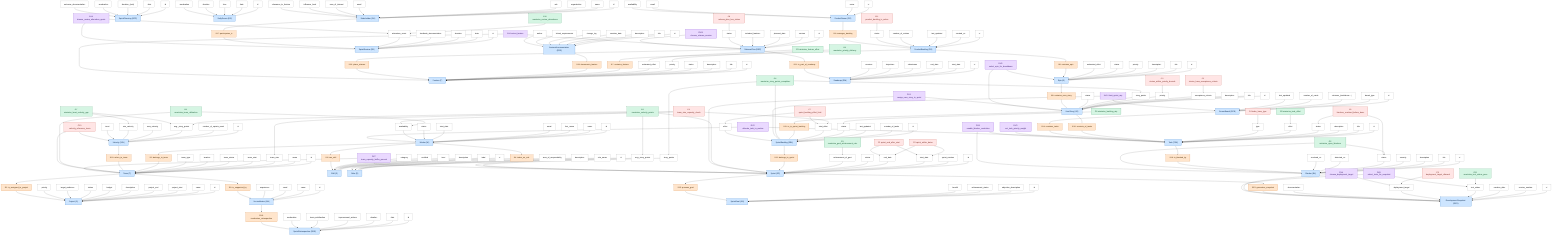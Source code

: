 graph TD
%% =========================
%% SCRUM Domain Optimization Graph (TD)
%% Entities=blue, Attributes=white, Relations=orange, Goals=green, Conditions=red, Decision Variables=purple
%% =========================

%% ======== Class Definitions ========
classDef entity fill:#CDE5FF,stroke:#1E64B7,color:#0B2B50,stroke-width:1px;
classDef attr fill:#FFFFFF,stroke:#888,color:#111,stroke-width:1px;
classDef relation fill:#FFE5CC,stroke:#C25B00,color:#4A2A00,stroke-width:1px;
classDef goal fill:#D5F5E3,stroke:#1D8348,color:#145A32,stroke-width:1px;
classDef cond fill:#FFE5E5,stroke:#B03A2E,color:#78281F,stroke-width:1px;
classDef dv fill:#EAD9FF,stroke:#6C2EB9,color:#3C1E6E,stroke-width:1px;

%% ======== Entities (E0..E26) ========
E_Project["Project (P)"]:::entity
E_Team["Team (T)"]:::entity
E_Worker["Worker (W)"]:::entity
E_Feature["Feature (F)"]:::entity
E_Skill["Skill (S)"]:::entity
E_Role["Role (R)"]:::entity
E_PO["ProductOwner (PO)"]:::entity
E_SM["ScrumMaster (SM)"]:::entity
E_PB["ProductBacklog (PB)"]:::entity
E_Sprint["Sprint (SP)"]:::entity
E_SprintPlanning["SprintPlanning (SPP)"]:::entity
E_DailyScrum["DailyScrum (DS)"]:::entity
E_SprintReview["SprintReview (SR)"]:::entity
E_SprintRetro["SprintRetrospective (SRE)"]:::entity
E_SprintBacklog["SprintBacklog (SBL)"]:::entity
E_SprintGoal["SprintGoal (SG)"]:::entity
E_Epic["Epic (E)"]:::entity
E_UserStory["UserStory (US)"]:::entity
E_Task["Task (TSK)"]:::entity
E_DevSnap["DevelopmentSnapshot (DEV)"]:::entity
E_Blocker["Blocker (BL)"]:::entity
E_Stakeholder["Stakeholder (SH)"]:::entity
E_Velocity["Velocity (VEL)"]:::entity
E_ReleasePlan["ReleasePlan (REP)"]:::entity
E_Roadmap["Roadmap (RM)"]:::entity
E_ScrumBoard["ScrumBoard (SCB)"]:::entity
E_FeatureDoc["FeatureDocumentation (FED)"]:::entity

%% ======== Attributes (attach around entities; repeat where helpful) ========

%% Project
A_P_id["id"]:::attr --> E_Project
A_P_name["name"]:::attr --> E_Project
A_P_start["project_start"]:::attr --> E_Project
A_P_end["project_end"]:::attr --> E_Project
A_P_desc["description"]:::attr --> E_Project
A_P_budget["budget"]:::attr --> E_Project
A_P_status["status"]:::attr --> E_Project
A_P_target["target_audience"]:::attr --> E_Project
A_P_priority["priority"]:::attr --> E_Project

%% Team
A_T_id["id"]:::attr --> E_Team
A_T_name["name"]:::attr --> E_Team
A_T_size["team_size"]:::attr --> E_Team
A_T_start["team_start"]:::attr --> E_Team
A_T_status["team_status"]:::attr --> E_Team
A_T_loc["location"]:::attr --> E_Team
A_T_type["team_type"]:::attr --> E_Team

%% Worker
A_W_id["id"]:::attr --> E_Worker
A_W_name["name"]:::attr --> E_Worker
A_W_first["first_name"]:::attr --> E_Worker
A_W_email["email"]:::attr --> E_Worker
A_W_start["start_date"]:::attr --> E_Worker
A_W_status["status"]:::attr --> E_Worker
A_W_avail["availability"]:::attr --> E_Worker

%% Feature
A_F_id["id"]:::attr --> E_Feature
A_F_title["title"]:::attr --> E_Feature
A_F_desc["description"]:::attr --> E_Feature
A_F_status["status"]:::attr --> E_Feature
A_F_priority["priority"]:::attr --> E_Feature
A_F_eff["estimated_effort"]:::attr --> E_Feature

%% Skill
A_S_id["id"]:::attr --> E_Skill
A_S_label["label"]:::attr --> E_Skill
A_S_desc["description"]:::attr --> E_Skill
A_S_level["level"]:::attr --> E_Skill
A_S_cert["certified"]:::attr --> E_Skill
A_S_cat["category"]:::attr --> E_Skill

%% Role
A_R_id["id"]:::attr --> E_Role
A_R_name["role_name"]:::attr --> E_Role
A_R_desc["description"]:::attr --> E_Role
A_R_area["area_of_responsibility"]:::attr --> E_Role

%% Product Owner
A_PO_id["id"]:::attr --> E_PO
A_PO_name["name"]:::attr --> E_PO
A_PO_email["email"]:::attr --> E_PO
A_PO_avail["availability"]:::attr --> E_PO

%% Scrum Master
A_SM_id["id"]:::attr --> E_SM
A_SM_name["name"]:::attr --> E_SM
A_SM_email["email"]:::attr --> E_SM
A_SM_exp["experience"]:::attr --> E_SM

%% Product Backlog
A_PB_id["id"]:::attr --> E_PB
A_PB_created["created_on"]:::attr --> E_PB
A_PB_updated["last_updated"]:::attr --> E_PB
A_PB_count["number_of_entries"]:::attr --> E_PB
A_PB_status["status"]:::attr --> E_PB

%% Sprint
A_SP_id["id"]:::attr --> E_Sprint
A_SP_no["sprint_number"]:::attr --> E_Sprint
A_SP_start["start_date"]:::attr --> E_Sprint
A_SP_end["end_date"]:::attr --> E_Sprint
A_SP_status["status"]:::attr --> E_Sprint
A_SP_goalAch["achievement_of_goal"]:::attr --> E_Sprint

%% Sprint Planning
A_SPP_id["id"]:::attr --> E_SprintPlanning
A_SPP_date["date"]:::attr --> E_SprintPlanning
A_SPP_dur["duration_(min)"]:::attr --> E_SprintPlanning
A_SPP_mod["moderation"]:::attr --> E_SprintPlanning
A_SPP_out["outcome_documentation"]:::attr --> E_SprintPlanning

%% Daily Scrum
A_DS_id["id"]:::attr --> E_DailyScrum
A_DS_date["date"]:::attr --> E_DailyScrum
A_DS_time["time"]:::attr --> E_DailyScrum
A_DS_dur["duration"]:::attr --> E_DailyScrum
A_DS_mod["moderation"]:::attr --> E_DailyScrum

%% Sprint Review
A_SR_id["id"]:::attr --> E_SprintReview
A_SR_date["date"]:::attr --> E_SprintReview
A_SR_dur["duration"]:::attr --> E_SprintReview
A_SR_fb["feedback_documentation"]:::attr --> E_SprintReview
A_SR_att["attendees_count"]:::attr --> E_SprintReview

%% Sprint Retrospective
A_SRE_id["id"]:::attr --> E_SprintRetro
A_SRE_date["date"]:::attr --> E_SprintRetro
A_SRE_dur["duration"]:::attr --> E_SprintRetro
A_SRE_actions["improvement_actions"]:::attr --> E_SprintRetro
A_SRE_sat["team_satisfaction"]:::attr --> E_SprintRetro
A_SRE_mod["moderation"]:::attr --> E_SprintRetro

%% Sprint Backlog
A_SBL_id["id"]:::attr --> E_SprintBacklog
A_SBL_tasks["number_of_tasks"]:::attr --> E_SprintBacklog
A_SBL_updated["last_updated"]:::attr --> E_SprintBacklog
A_SBL_status["status"]:::attr --> E_SprintBacklog
A_SBL_eff["total_effort"]:::attr --> E_SprintBacklog

%% Sprint Goal
A_SG_id["id"]:::attr --> E_SprintGoal
A_SG_obj["objective_description"]:::attr --> E_SprintGoal
A_SG_ach["achievement_status"]:::attr --> E_SprintGoal
A_SG_benefit["benefit"]:::attr --> E_SprintGoal

%% Epic
A_E_id["id"]:::attr --> E_Epic
A_E_title["title"]:::attr --> E_Epic
A_E_desc["description"]:::attr --> E_Epic
A_E_prio["priority"]:::attr --> E_Epic
A_E_status["status"]:::attr --> E_Epic
A_E_eff["estimated_effort"]:::attr --> E_Epic

%% User Story
A_US_id["id"]:::attr --> E_UserStory
A_US_title["title"]:::attr --> E_UserStory
A_US_desc["description"]:::attr --> E_UserStory
A_US_ac["acceptance_criteria"]:::attr --> E_UserStory
A_US_prio["priority"]:::attr --> E_UserStory
A_US_sp["story_points"]:::attr --> E_UserStory
A_US_status["status"]:::attr --> E_UserStory

%% Task
A_TSK_id["id"]:::attr --> E_Task
A_TSK_title["title"]:::attr --> E_Task
A_TSK_desc["description"]:::attr --> E_Task
A_TSK_status["status"]:::attr --> E_Task
A_TSK_eff["effort"]:::attr --> E_Task
A_TSK_type["type"]:::attr --> E_Task

%% Dev Snapshot
A_DEV_id["id"]:::attr --> E_DevSnap
A_DEV_ver["version_number"]:::attr --> E_DevSnap
A_DEV_date["creation_date"]:::attr --> E_DevSnap
A_DEV_test["test_status"]:::attr --> E_DevSnap
A_DEV_target["deployment_target"]:::attr --> E_DevSnap
A_DEV_doc["documentation"]:::attr --> E_DevSnap

%% Blocker
A_BL_id["id"]:::attr --> E_Blocker
A_BL_title["title"]:::attr --> E_Blocker
A_BL_desc["description"]:::attr --> E_Blocker
A_BL_sev["severity"]:::attr --> E_Blocker
A_BL_status["status"]:::attr --> E_Blocker
A_BL_det["detected_on"]:::attr --> E_Blocker
A_BL_res["resolved_on"]:::attr --> E_Blocker

%% Stakeholder
A_SH_id["id"]:::attr --> E_Stakeholder
A_SH_name["name"]:::attr --> E_Stakeholder
A_SH_org["organization"]:::attr --> E_Stakeholder
A_SH_role["role"]:::attr --> E_Stakeholder
A_SH_email["email"]:::attr --> E_Stakeholder
A_SH_area["area_of_interest"]:::attr --> E_Stakeholder
A_SH_inf["influence_level"]:::attr --> E_Stakeholder
A_SH_rel["relevance_to_feature"]:::attr --> E_Stakeholder

%% Velocity
A_VEL_id["id"]:::attr --> E_Velocity
A_VEL_n["number_of_sprints_used"]:::attr --> E_Velocity
A_VEL_avg["avg._story_points"]:::attr --> E_Velocity
A_VEL_max["max_velocity"]:::attr --> E_Velocity
A_VEL_min["min_velocity"]:::attr --> E_Velocity
A_VEL_trend["trend"]:::attr --> E_Velocity

%% Release Plan
A_REP_id["id"]:::attr --> E_ReleasePlan
A_REP_ver["version"]:::attr --> E_ReleasePlan
A_REP_date["planned_date"]:::attr --> E_ReleasePlan
A_REP_feat["included_features"]:::attr --> E_ReleasePlan
A_REP_status["status"]:::attr --> E_ReleasePlan

%% Roadmap
A_RM_id["id"]:::attr --> E_Roadmap
A_RM_start["start_date"]:::attr --> E_Roadmap
A_RM_end["end_date"]:::attr --> E_Roadmap
A_RM_mil["milestones"]:::attr --> E_Roadmap
A_RM_obj["objectives"]:::attr --> E_Roadmap
A_RM_ver["versions"]:::attr --> E_Roadmap

%% Scrum Board
A_SCB_id["id"]:::attr --> E_ScrumBoard
A_SCB_type["board_type"]:::attr --> E_ScrumBoard
A_SCB_cols["columns_(todo/done...)"]:::attr --> E_ScrumBoard
A_SCB_cards["number_of_cards"]:::attr --> E_ScrumBoard
A_SCB_updated["last_updated"]:::attr --> E_ScrumBoard

%% Feature Documentation
A_FED_id["id"]:::attr --> E_FeatureDoc
A_FED_title["title"]:::attr --> E_FeatureDoc
A_FED_desc["description"]:::attr --> E_FeatureDoc
A_FED_created["creation_date"]:::attr --> E_FeatureDoc
A_FED_changelog["change_log"]:::attr --> E_FeatureDoc
A_FED_linked["linked_requirements"]:::attr --> E_FeatureDoc
A_FED_author["author"]:::attr --> E_FeatureDoc

%% ======== Relationships (R1..R22) ========
R1["R1: is_assigned_to_project"]:::relation
E_Team --> R1 --> E_Project

R2["R2: belongs_to_team"]:::relation
%% Map 'Employee' to Worker
E_Worker --> R2 --> E_Team

R3["R3: has_skill"]:::relation
E_Worker --> R3 --> E_Skill

R4["R4: takes_on_role"]:::relation
E_Worker --> R4 --> E_Role

R5["R5: manages_backlog"]:::relation
E_PO --> R5 --> E_PB

R6["R6: is_supported_by"]:::relation
E_Team --> R6 --> E_SM

R7["R7: contains_feature"]:::relation
E_PB --> R7 --> E_Feature

R8["R8: contains_epic"]:::relation
E_PB --> R8 --> E_Epic

R9["R9: contains_user_story"]:::relation
E_Epic --> R9 --> E_UserStory

R10["R10: consists_of_tasks"]:::relation
E_UserStory --> R10 --> E_Task

R11["R11: is_in_sprint_backlog"]:::relation
E_UserStory --> R11 --> E_SprintBacklog

R12["R12: belongs_to_sprint"]:::relation
E_SprintBacklog --> R12 --> E_Sprint

R13["R13: pursues_goal"]:::relation
E_Sprint --> R13 --> E_SprintGoal

R14["R14: contains_tasks"]:::relation
E_ScrumBoard --> R14 --> E_Task

R15["R15: documents_feature"]:::relation
E_FeatureDoc --> R15 --> E_Feature

R16["R16: is_blocked_by"]:::relation
E_Task --> R16 --> E_Blocker

R17["R17: participates_in"]:::relation
E_Stakeholder --> R17 --> E_SprintReview

R18["R18: moderates_retrospective"]:::relation
E_SM --> R18 --> E_SprintRetro

R19["R19: refers_to_team"]:::relation
E_Velocity --> R19 --> E_Team

R20["R20: plans_release"]:::relation
E_ReleasePlan --> R20 --> E_Feature

R21["R21: is_part_of_roadmap"]:::relation
E_ReleasePlan --> R21 --> E_Roadmap

R22["R22: generates_snapshot"]:::relation
E_Sprint --> R22 --> E_DevSnap

%% ======== Goals (G0..G11) ========
G0["G0 maximize_velocity_points"]:::goal
G0 --> A_VEL_avg
G0 --> E_Sprint

G1["G1 maximize_goal_achievement_rate"]:::goal
G1 --> A_SP_goalAch

G2["G2 minimize_open_blockers"]:::goal
G2 --> E_Blocker
G2 --> A_BL_status

G3["G3 minimize_feature_effort"]:::goal
G3 --> A_F_eff

G4["G4 maximize_story_points_completed"]:::goal
G4 --> A_US_sp
G4 --> E_SprintBacklog

G5["G5 minimize_task_effort"]:::goal
G5 --> A_TSK_eff

G6["G6 maximize_team_utilization"]:::goal
G6 --> A_W_avail
G6 --> E_Team

G7["G7 minimize_least_velocity_gap"]:::goal
G7 --> A_VEL_min
G7 --> A_VEL_avg

G8["G8 maximize_priority_delivery"]:::goal
G8 --> A_F_priority

G9["G9 minimize_backlog_wip"]:::goal
G9 --> A_SBL_status

G10["G10 maximize_review_attendance"]:::goal
G10 --> A_SR_att

G11["G11 maximize_test_status_pass"]:::goal
G11 --> A_DEV_test

%% ======== Conditions (C0..C11) ========
C0["C0 sprint_within_dates"]:::cond
C0 --> A_SP_start
C0 --> A_SP_end

C1["C1 sprint_end_after_start"]:::cond
C1 --> A_SP_start
C1 --> A_SP_end

C2["C2 stories_have_acceptance_criteria"]:::cond
C2 --> A_US_ac

C3["C3 stories_within_priority_bounds"]:::cond
C3 --> A_US_prio

C4["C4 tasks_have_type"]:::cond
C4 --> A_TSK_type

C5["C5 blockers_resolved_before_done"]:::cond
C5 --> A_BL_status
C5 --> A_TSK_status

C6["C6 team_size_capacity_check"]:::cond
C6 --> A_T_size
C6 --> A_W_avail
C6 --> A_SBL_eff

C7["C7 sprint_backlog_effort_limit"]:::cond
C7 --> A_SBL_eff

C8["C8 release_plan_has_status"]:::cond
C8 --> A_REP_status

C9["C9 deployment_target_allowed"]:::cond
C9 --> A_DEV_target

C10["C10 velocity_reference_team"]:::cond
C10 --> E_Velocity
C10 --> E_Team

C11["C11 product_backlog_is_active"]:::cond
C11 --> A_PB_status

%% ======== Decision Variables (DV0..DV11) and links to relevant Entities ========
DV0["DV0 select_feature"]:::dv
DV0 --> E_Feature
DV0 --> E_ReleasePlan

DV1["DV1 assign_user_story_to_sprint"]:::dv
DV1 --> E_UserStory
DV1 --> E_Sprint

DV2["DV2 allocate_task_to_worker"]:::dv
DV2 --> E_Task
DV2 --> E_Worker

DV3["DV3 set_task_priority_weight"]:::dv
DV3 --> E_Task

DV4["DV4 choose_deployment_target"]:::dv
DV4 --> E_DevSnap
DV4 --> A_DEV_target

DV5["DV5 enable_blocker_resolution"]:::dv
DV5 --> E_Blocker
DV5 --> E_Task

DV6["DV6 select_epic_for_breakdown"]:::dv
DV6 --> E_Epic
DV6 --> E_UserStory

DV7["DV7 team_capacity_buffer_percent"]:::dv
DV7 --> E_Team
DV7 --> E_Sprint

DV8["DV8 choose_review_attendees_quota"]:::dv
DV8 --> E_SprintReview
DV8 --> A_SR_att

DV9["DV9 select_tests_for_snapshot"]:::dv
DV9 --> E_DevSnap
DV9 --> A_DEV_test

DV10["DV10 limit_sprint_wip"]:::dv
DV10 --> E_ScrumBoard
DV10 --> E_SprintBacklog

DV11["DV11 choose_release_version"]:::dv
DV11 --> E_ReleasePlan

%% ======== Extra helpful cross-links (optional duplicates to keep edges shorter) ========
%% Repeat some attributes near multiple nodes as allowed
A_US_sp2["story_points"]:::attr --> E_Sprint
G4 --> A_US_sp2
A_VEL_avg2["avg._story_points"]:::attr --> E_Sprint
G0 --> A_VEL_avg2
A_TSK_eff2["effort"]:::attr --> E_SprintBacklog
C7 --> A_TSK_eff2
